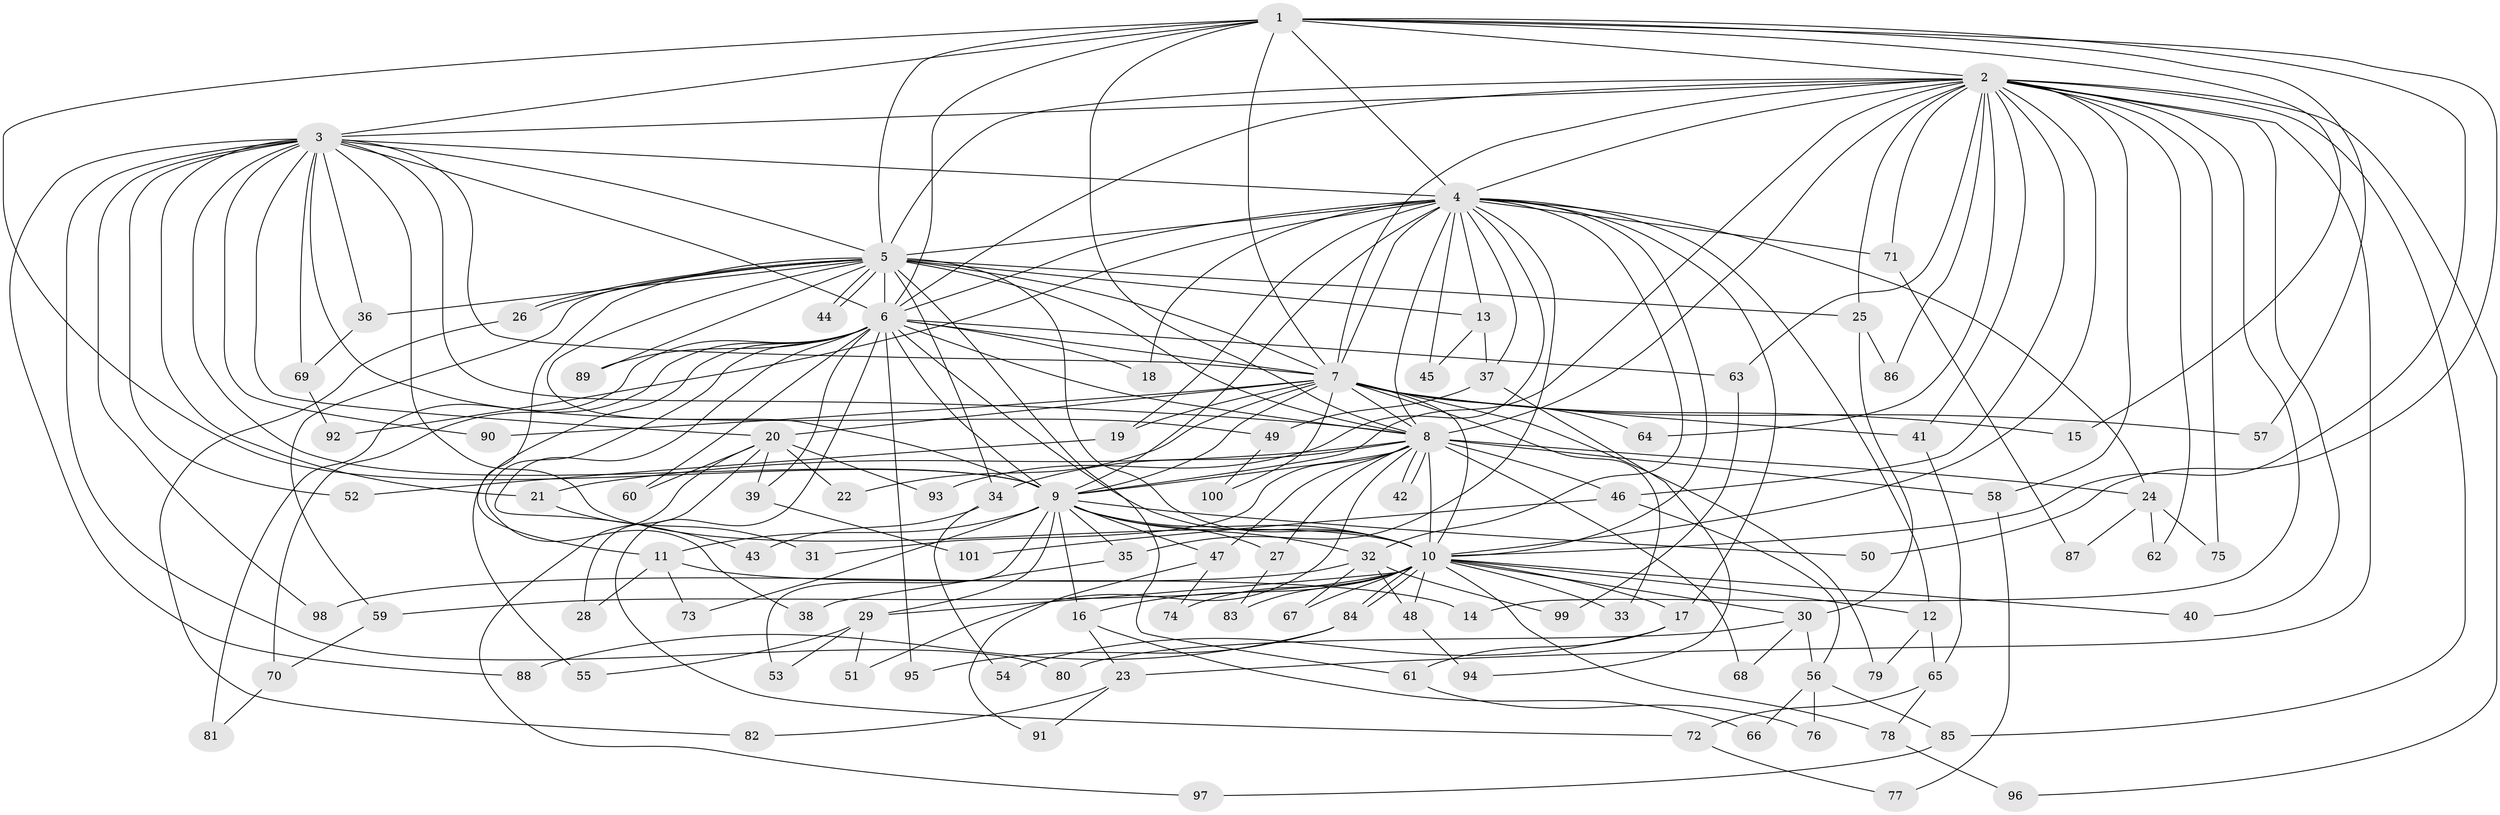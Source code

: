 // coarse degree distribution, {20: 0.014084507042253521, 19: 0.04225352112676056, 15: 0.014084507042253521, 4: 0.15492957746478872, 7: 0.014084507042253521, 2: 0.323943661971831, 21: 0.014084507042253521, 3: 0.28169014084507044, 22: 0.014084507042253521, 1: 0.028169014084507043, 16: 0.014084507042253521, 9: 0.014084507042253521, 5: 0.04225352112676056, 6: 0.014084507042253521, 18: 0.014084507042253521}
// Generated by graph-tools (version 1.1) at 2025/36/03/04/25 23:36:21]
// undirected, 101 vertices, 227 edges
graph export_dot {
  node [color=gray90,style=filled];
  1;
  2;
  3;
  4;
  5;
  6;
  7;
  8;
  9;
  10;
  11;
  12;
  13;
  14;
  15;
  16;
  17;
  18;
  19;
  20;
  21;
  22;
  23;
  24;
  25;
  26;
  27;
  28;
  29;
  30;
  31;
  32;
  33;
  34;
  35;
  36;
  37;
  38;
  39;
  40;
  41;
  42;
  43;
  44;
  45;
  46;
  47;
  48;
  49;
  50;
  51;
  52;
  53;
  54;
  55;
  56;
  57;
  58;
  59;
  60;
  61;
  62;
  63;
  64;
  65;
  66;
  67;
  68;
  69;
  70;
  71;
  72;
  73;
  74;
  75;
  76;
  77;
  78;
  79;
  80;
  81;
  82;
  83;
  84;
  85;
  86;
  87;
  88;
  89;
  90;
  91;
  92;
  93;
  94;
  95;
  96;
  97;
  98;
  99;
  100;
  101;
  1 -- 2;
  1 -- 3;
  1 -- 4;
  1 -- 5;
  1 -- 6;
  1 -- 7;
  1 -- 8;
  1 -- 9;
  1 -- 10;
  1 -- 15;
  1 -- 50;
  1 -- 57;
  2 -- 3;
  2 -- 4;
  2 -- 5;
  2 -- 6;
  2 -- 7;
  2 -- 8;
  2 -- 9;
  2 -- 10;
  2 -- 14;
  2 -- 23;
  2 -- 25;
  2 -- 40;
  2 -- 41;
  2 -- 46;
  2 -- 58;
  2 -- 62;
  2 -- 63;
  2 -- 64;
  2 -- 71;
  2 -- 75;
  2 -- 85;
  2 -- 86;
  2 -- 96;
  3 -- 4;
  3 -- 5;
  3 -- 6;
  3 -- 7;
  3 -- 8;
  3 -- 9;
  3 -- 10;
  3 -- 20;
  3 -- 21;
  3 -- 36;
  3 -- 49;
  3 -- 52;
  3 -- 69;
  3 -- 80;
  3 -- 88;
  3 -- 90;
  3 -- 98;
  4 -- 5;
  4 -- 6;
  4 -- 7;
  4 -- 8;
  4 -- 9;
  4 -- 10;
  4 -- 12;
  4 -- 13;
  4 -- 17;
  4 -- 18;
  4 -- 19;
  4 -- 24;
  4 -- 32;
  4 -- 35;
  4 -- 37;
  4 -- 45;
  4 -- 71;
  4 -- 92;
  4 -- 93;
  5 -- 6;
  5 -- 7;
  5 -- 8;
  5 -- 9;
  5 -- 10;
  5 -- 11;
  5 -- 13;
  5 -- 25;
  5 -- 26;
  5 -- 26;
  5 -- 34;
  5 -- 36;
  5 -- 44;
  5 -- 44;
  5 -- 59;
  5 -- 61;
  5 -- 89;
  6 -- 7;
  6 -- 8;
  6 -- 9;
  6 -- 10;
  6 -- 18;
  6 -- 38;
  6 -- 39;
  6 -- 43;
  6 -- 55;
  6 -- 60;
  6 -- 63;
  6 -- 70;
  6 -- 72;
  6 -- 81;
  6 -- 89;
  6 -- 95;
  7 -- 8;
  7 -- 9;
  7 -- 10;
  7 -- 15;
  7 -- 19;
  7 -- 20;
  7 -- 22;
  7 -- 33;
  7 -- 41;
  7 -- 57;
  7 -- 64;
  7 -- 79;
  7 -- 90;
  7 -- 100;
  8 -- 9;
  8 -- 10;
  8 -- 21;
  8 -- 24;
  8 -- 27;
  8 -- 31;
  8 -- 34;
  8 -- 42;
  8 -- 42;
  8 -- 46;
  8 -- 47;
  8 -- 51;
  8 -- 58;
  8 -- 68;
  9 -- 10;
  9 -- 11;
  9 -- 16;
  9 -- 27;
  9 -- 29;
  9 -- 32;
  9 -- 35;
  9 -- 47;
  9 -- 50;
  9 -- 53;
  9 -- 73;
  10 -- 12;
  10 -- 16;
  10 -- 17;
  10 -- 29;
  10 -- 30;
  10 -- 33;
  10 -- 40;
  10 -- 48;
  10 -- 59;
  10 -- 67;
  10 -- 74;
  10 -- 78;
  10 -- 83;
  10 -- 84;
  10 -- 84;
  11 -- 14;
  11 -- 28;
  11 -- 73;
  12 -- 65;
  12 -- 79;
  13 -- 37;
  13 -- 45;
  16 -- 23;
  16 -- 66;
  17 -- 54;
  17 -- 61;
  19 -- 52;
  20 -- 22;
  20 -- 28;
  20 -- 39;
  20 -- 60;
  20 -- 93;
  20 -- 97;
  21 -- 31;
  23 -- 82;
  23 -- 91;
  24 -- 62;
  24 -- 75;
  24 -- 87;
  25 -- 30;
  25 -- 86;
  26 -- 82;
  27 -- 83;
  29 -- 51;
  29 -- 53;
  29 -- 55;
  30 -- 56;
  30 -- 68;
  30 -- 80;
  32 -- 48;
  32 -- 67;
  32 -- 98;
  32 -- 99;
  34 -- 43;
  34 -- 54;
  35 -- 38;
  36 -- 69;
  37 -- 49;
  37 -- 94;
  39 -- 101;
  41 -- 65;
  46 -- 56;
  46 -- 101;
  47 -- 74;
  47 -- 91;
  48 -- 94;
  49 -- 100;
  56 -- 66;
  56 -- 76;
  56 -- 85;
  58 -- 77;
  59 -- 70;
  61 -- 76;
  63 -- 99;
  65 -- 72;
  65 -- 78;
  69 -- 92;
  70 -- 81;
  71 -- 87;
  72 -- 77;
  78 -- 96;
  84 -- 88;
  84 -- 95;
  85 -- 97;
}
